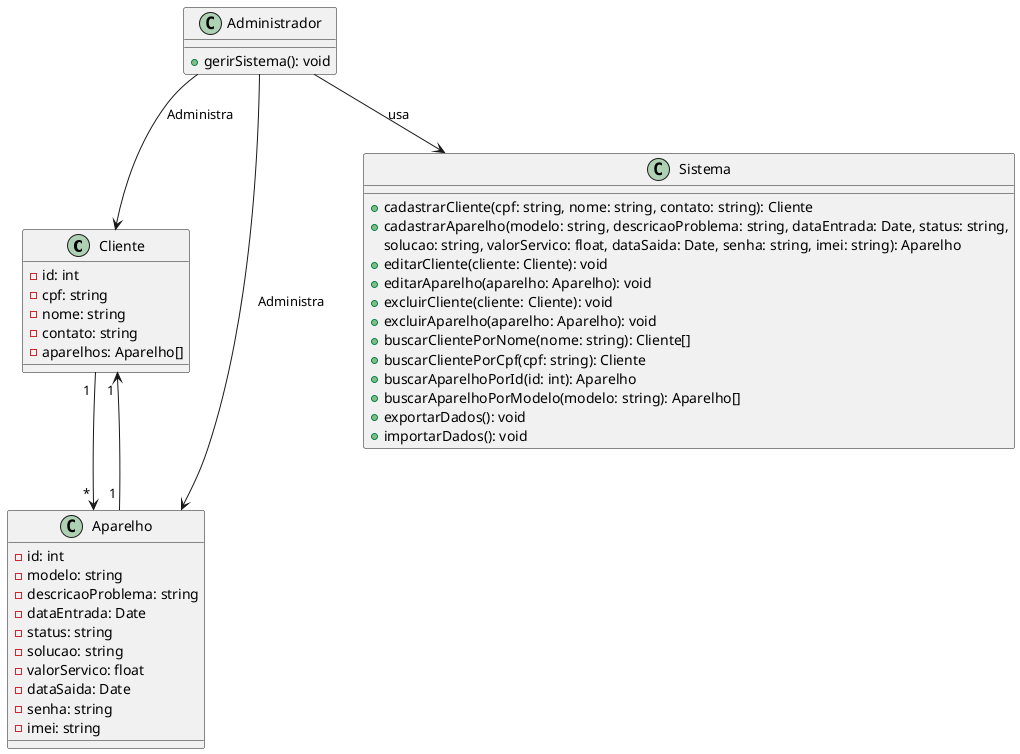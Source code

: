@startuml classDiagram

class Cliente {
    - id: int
    - cpf: string
    - nome: string
    - contato: string
    - aparelhos: Aparelho[]
}

class Aparelho {
    - id: int
    - modelo: string
    - descricaoProblema: string
    - dataEntrada: Date
    - status: string
    - solucao: string
    - valorServico: float
    - dataSaida: Date
    - senha: string
    - imei: string
}

Cliente " 1 " --> " * " Aparelho
Aparelho " 1 " --> " 1 " Cliente

class Sistema {
    + cadastrarCliente(cpf: string, nome: string, contato: string): Cliente
    + cadastrarAparelho(modelo: string, descricaoProblema: string, dataEntrada: Date, status: string,
     solucao: string, valorServico: float, dataSaida: Date, senha: string, imei: string): Aparelho
    + editarCliente(cliente: Cliente): void
    + editarAparelho(aparelho: Aparelho): void
    + excluirCliente(cliente: Cliente): void
    + excluirAparelho(aparelho: Aparelho): void
    + buscarClientePorNome(nome: string): Cliente[]
    + buscarClientePorCpf(cpf: string): Cliente
    + buscarAparelhoPorId(id: int): Aparelho
    + buscarAparelhoPorModelo(modelo: string): Aparelho[]
    + exportarDados(): void
    + importarDados(): void
}

class Administrador {
    + gerirSistema(): void
}

Administrador --> Sistema : "usa"
Administrador --> Cliente : "Administra"
Administrador --> Aparelho : "Administra"

@enduml